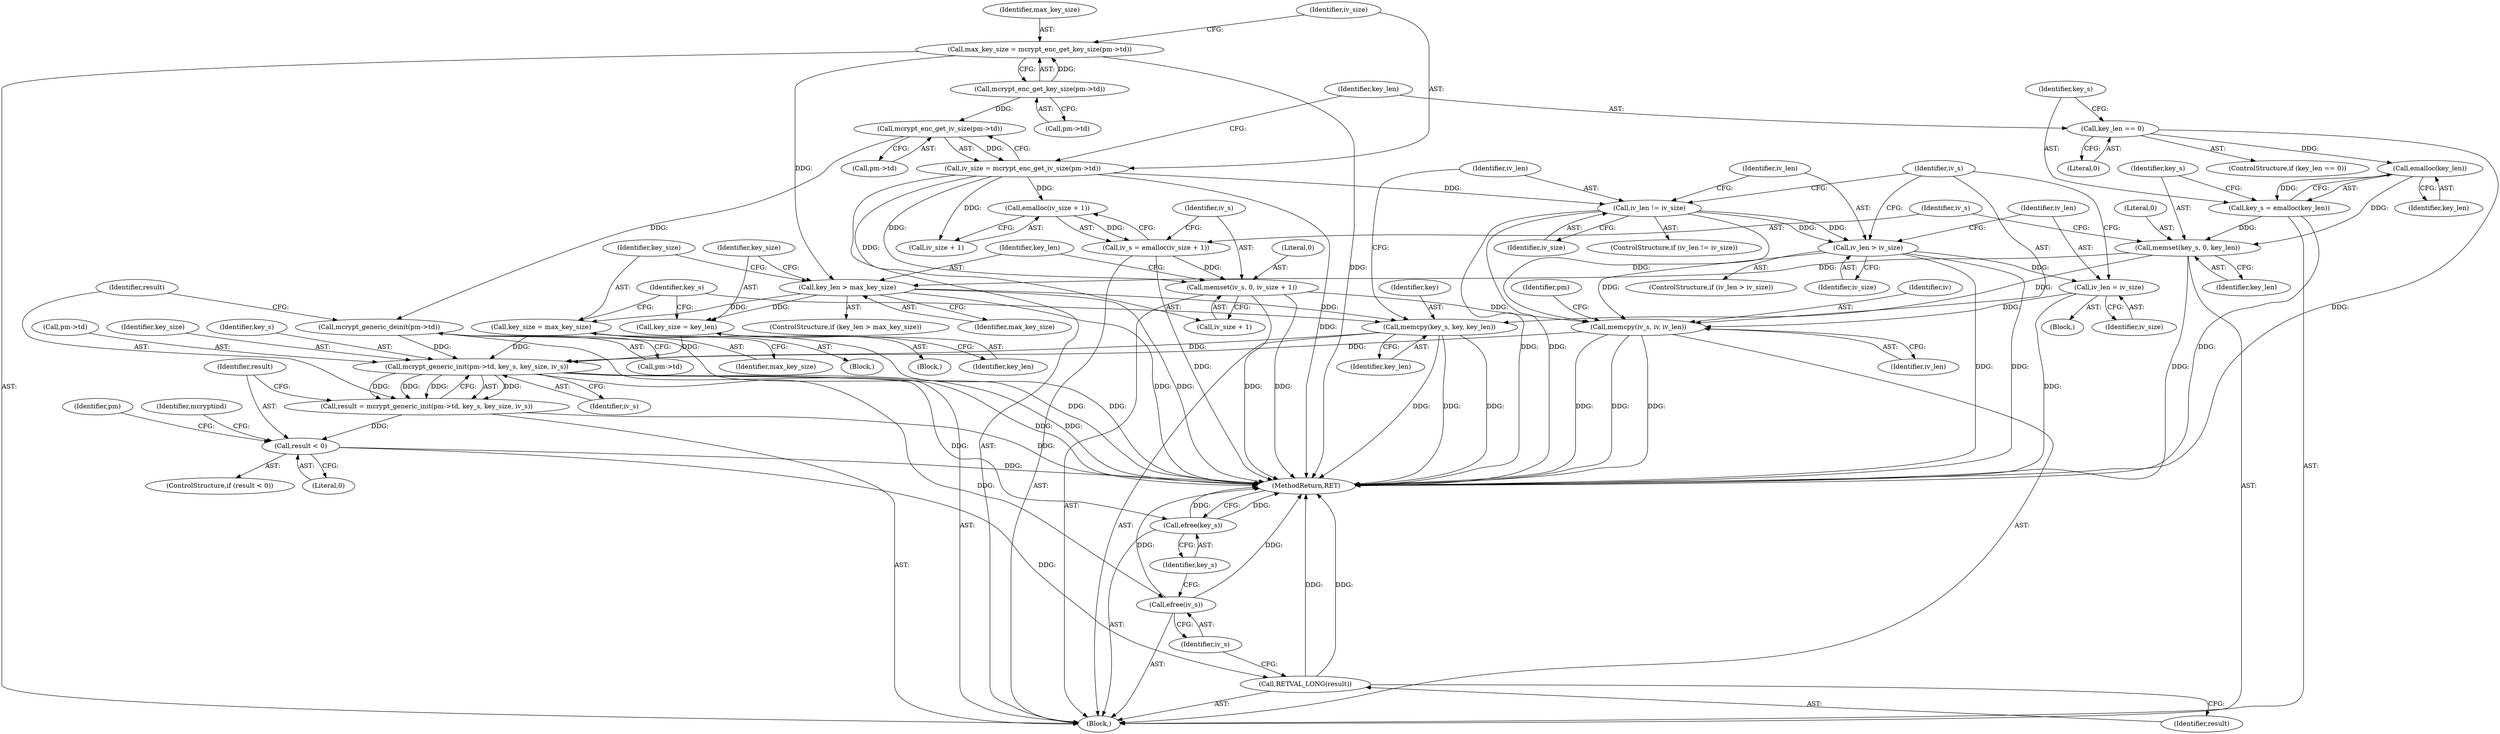 digraph "0_php-src_6c5211a0cef0cc2854eaa387e0eb036e012904d0?w=1_0@pointer" {
"1000198" [label="(Call,mcrypt_generic_init(pm->td, key_s, key_size, iv_s))"];
"1000192" [label="(Call,mcrypt_generic_deinit(pm->td))"];
"1000129" [label="(Call,mcrypt_enc_get_iv_size(pm->td))"];
"1000123" [label="(Call,mcrypt_enc_get_key_size(pm->td))"];
"1000171" [label="(Call,memcpy(key_s, key, key_len))"];
"1000142" [label="(Call,memset(key_s, 0, key_len))"];
"1000138" [label="(Call,key_s = emalloc(key_len))"];
"1000140" [label="(Call,emalloc(key_len))"];
"1000134" [label="(Call,key_len == 0)"];
"1000159" [label="(Call,key_len > max_key_size)"];
"1000121" [label="(Call,max_key_size = mcrypt_enc_get_key_size(pm->td))"];
"1000163" [label="(Call,key_size = max_key_size)"];
"1000168" [label="(Call,key_size = key_len)"];
"1000188" [label="(Call,memcpy(iv_s, iv, iv_len))"];
"1000152" [label="(Call,memset(iv_s, 0, iv_size + 1))"];
"1000146" [label="(Call,iv_s = emalloc(iv_size + 1))"];
"1000148" [label="(Call,emalloc(iv_size + 1))"];
"1000127" [label="(Call,iv_size = mcrypt_enc_get_iv_size(pm->td))"];
"1000181" [label="(Call,iv_len > iv_size)"];
"1000176" [label="(Call,iv_len != iv_size)"];
"1000185" [label="(Call,iv_len = iv_size)"];
"1000196" [label="(Call,result = mcrypt_generic_init(pm->td, key_s, key_size, iv_s))"];
"1000206" [label="(Call,result < 0)"];
"1000230" [label="(Call,RETVAL_LONG(result))"];
"1000232" [label="(Call,efree(iv_s))"];
"1000234" [label="(Call,efree(key_s))"];
"1000175" [label="(ControlStructure,if (iv_len != iv_size))"];
"1000154" [label="(Literal,0)"];
"1000141" [label="(Identifier,key_len)"];
"1000180" [label="(ControlStructure,if (iv_len > iv_size))"];
"1000162" [label="(Block,)"];
"1000142" [label="(Call,memset(key_s, 0, key_len))"];
"1000138" [label="(Call,key_s = emalloc(key_len))"];
"1000205" [label="(ControlStructure,if (result < 0))"];
"1000140" [label="(Call,emalloc(key_len))"];
"1000183" [label="(Identifier,iv_size)"];
"1000153" [label="(Identifier,iv_s)"];
"1000168" [label="(Call,key_size = key_len)"];
"1000103" [label="(Block,)"];
"1000235" [label="(Identifier,key_s)"];
"1000123" [label="(Call,mcrypt_enc_get_key_size(pm->td))"];
"1000163" [label="(Call,key_size = max_key_size)"];
"1000227" [label="(Identifier,pm)"];
"1000173" [label="(Identifier,key)"];
"1000155" [label="(Call,iv_size + 1)"];
"1000136" [label="(Literal,0)"];
"1000186" [label="(Identifier,iv_len)"];
"1000203" [label="(Identifier,key_size)"];
"1000161" [label="(Identifier,max_key_size)"];
"1000170" [label="(Identifier,key_len)"];
"1000129" [label="(Call,mcrypt_enc_get_iv_size(pm->td))"];
"1000135" [label="(Identifier,key_len)"];
"1000176" [label="(Call,iv_len != iv_size)"];
"1000177" [label="(Identifier,iv_len)"];
"1000172" [label="(Identifier,key_s)"];
"1000206" [label="(Call,result < 0)"];
"1000192" [label="(Call,mcrypt_generic_deinit(pm->td))"];
"1000164" [label="(Identifier,key_size)"];
"1000233" [label="(Identifier,iv_s)"];
"1000147" [label="(Identifier,iv_s)"];
"1000232" [label="(Call,efree(iv_s))"];
"1000174" [label="(Identifier,key_len)"];
"1000160" [label="(Identifier,key_len)"];
"1000169" [label="(Identifier,key_size)"];
"1000165" [label="(Identifier,max_key_size)"];
"1000185" [label="(Call,iv_len = iv_size)"];
"1000198" [label="(Call,mcrypt_generic_init(pm->td, key_s, key_size, iv_s))"];
"1000133" [label="(ControlStructure,if (key_len == 0))"];
"1000202" [label="(Identifier,key_s)"];
"1000134" [label="(Call,key_len == 0)"];
"1000197" [label="(Identifier,result)"];
"1000230" [label="(Call,RETVAL_LONG(result))"];
"1000145" [label="(Identifier,key_len)"];
"1000149" [label="(Call,iv_size + 1)"];
"1000184" [label="(Block,)"];
"1000122" [label="(Identifier,max_key_size)"];
"1000193" [label="(Call,pm->td)"];
"1000128" [label="(Identifier,iv_size)"];
"1000189" [label="(Identifier,iv_s)"];
"1000152" [label="(Call,memset(iv_s, 0, iv_size + 1))"];
"1000187" [label="(Identifier,iv_size)"];
"1000207" [label="(Identifier,result)"];
"1000196" [label="(Call,result = mcrypt_generic_init(pm->td, key_s, key_size, iv_s))"];
"1000199" [label="(Call,pm->td)"];
"1000178" [label="(Identifier,iv_size)"];
"1000158" [label="(ControlStructure,if (key_len > max_key_size))"];
"1000231" [label="(Identifier,result)"];
"1000139" [label="(Identifier,key_s)"];
"1000212" [label="(Identifier,mcryptind)"];
"1000167" [label="(Block,)"];
"1000204" [label="(Identifier,iv_s)"];
"1000236" [label="(MethodReturn,RET)"];
"1000127" [label="(Call,iv_size = mcrypt_enc_get_iv_size(pm->td))"];
"1000234" [label="(Call,efree(key_s))"];
"1000191" [label="(Identifier,iv_len)"];
"1000148" [label="(Call,emalloc(iv_size + 1))"];
"1000171" [label="(Call,memcpy(key_s, key, key_len))"];
"1000146" [label="(Call,iv_s = emalloc(iv_size + 1))"];
"1000188" [label="(Call,memcpy(iv_s, iv, iv_len))"];
"1000130" [label="(Call,pm->td)"];
"1000159" [label="(Call,key_len > max_key_size)"];
"1000143" [label="(Identifier,key_s)"];
"1000181" [label="(Call,iv_len > iv_size)"];
"1000121" [label="(Call,max_key_size = mcrypt_enc_get_key_size(pm->td))"];
"1000208" [label="(Literal,0)"];
"1000182" [label="(Identifier,iv_len)"];
"1000194" [label="(Identifier,pm)"];
"1000190" [label="(Identifier,iv)"];
"1000124" [label="(Call,pm->td)"];
"1000144" [label="(Literal,0)"];
"1000198" -> "1000196"  [label="AST: "];
"1000198" -> "1000204"  [label="CFG: "];
"1000199" -> "1000198"  [label="AST: "];
"1000202" -> "1000198"  [label="AST: "];
"1000203" -> "1000198"  [label="AST: "];
"1000204" -> "1000198"  [label="AST: "];
"1000196" -> "1000198"  [label="CFG: "];
"1000198" -> "1000236"  [label="DDG: "];
"1000198" -> "1000236"  [label="DDG: "];
"1000198" -> "1000196"  [label="DDG: "];
"1000198" -> "1000196"  [label="DDG: "];
"1000198" -> "1000196"  [label="DDG: "];
"1000198" -> "1000196"  [label="DDG: "];
"1000192" -> "1000198"  [label="DDG: "];
"1000171" -> "1000198"  [label="DDG: "];
"1000163" -> "1000198"  [label="DDG: "];
"1000168" -> "1000198"  [label="DDG: "];
"1000188" -> "1000198"  [label="DDG: "];
"1000198" -> "1000232"  [label="DDG: "];
"1000198" -> "1000234"  [label="DDG: "];
"1000192" -> "1000103"  [label="AST: "];
"1000192" -> "1000193"  [label="CFG: "];
"1000193" -> "1000192"  [label="AST: "];
"1000197" -> "1000192"  [label="CFG: "];
"1000192" -> "1000236"  [label="DDG: "];
"1000129" -> "1000192"  [label="DDG: "];
"1000129" -> "1000127"  [label="AST: "];
"1000129" -> "1000130"  [label="CFG: "];
"1000130" -> "1000129"  [label="AST: "];
"1000127" -> "1000129"  [label="CFG: "];
"1000129" -> "1000127"  [label="DDG: "];
"1000123" -> "1000129"  [label="DDG: "];
"1000123" -> "1000121"  [label="AST: "];
"1000123" -> "1000124"  [label="CFG: "];
"1000124" -> "1000123"  [label="AST: "];
"1000121" -> "1000123"  [label="CFG: "];
"1000123" -> "1000121"  [label="DDG: "];
"1000171" -> "1000103"  [label="AST: "];
"1000171" -> "1000174"  [label="CFG: "];
"1000172" -> "1000171"  [label="AST: "];
"1000173" -> "1000171"  [label="AST: "];
"1000174" -> "1000171"  [label="AST: "];
"1000177" -> "1000171"  [label="CFG: "];
"1000171" -> "1000236"  [label="DDG: "];
"1000171" -> "1000236"  [label="DDG: "];
"1000171" -> "1000236"  [label="DDG: "];
"1000142" -> "1000171"  [label="DDG: "];
"1000159" -> "1000171"  [label="DDG: "];
"1000142" -> "1000103"  [label="AST: "];
"1000142" -> "1000145"  [label="CFG: "];
"1000143" -> "1000142"  [label="AST: "];
"1000144" -> "1000142"  [label="AST: "];
"1000145" -> "1000142"  [label="AST: "];
"1000147" -> "1000142"  [label="CFG: "];
"1000142" -> "1000236"  [label="DDG: "];
"1000138" -> "1000142"  [label="DDG: "];
"1000140" -> "1000142"  [label="DDG: "];
"1000142" -> "1000159"  [label="DDG: "];
"1000138" -> "1000103"  [label="AST: "];
"1000138" -> "1000140"  [label="CFG: "];
"1000139" -> "1000138"  [label="AST: "];
"1000140" -> "1000138"  [label="AST: "];
"1000143" -> "1000138"  [label="CFG: "];
"1000138" -> "1000236"  [label="DDG: "];
"1000140" -> "1000138"  [label="DDG: "];
"1000140" -> "1000141"  [label="CFG: "];
"1000141" -> "1000140"  [label="AST: "];
"1000134" -> "1000140"  [label="DDG: "];
"1000134" -> "1000133"  [label="AST: "];
"1000134" -> "1000136"  [label="CFG: "];
"1000135" -> "1000134"  [label="AST: "];
"1000136" -> "1000134"  [label="AST: "];
"1000139" -> "1000134"  [label="CFG: "];
"1000134" -> "1000236"  [label="DDG: "];
"1000159" -> "1000158"  [label="AST: "];
"1000159" -> "1000161"  [label="CFG: "];
"1000160" -> "1000159"  [label="AST: "];
"1000161" -> "1000159"  [label="AST: "];
"1000164" -> "1000159"  [label="CFG: "];
"1000169" -> "1000159"  [label="CFG: "];
"1000159" -> "1000236"  [label="DDG: "];
"1000159" -> "1000236"  [label="DDG: "];
"1000121" -> "1000159"  [label="DDG: "];
"1000159" -> "1000163"  [label="DDG: "];
"1000159" -> "1000168"  [label="DDG: "];
"1000121" -> "1000103"  [label="AST: "];
"1000122" -> "1000121"  [label="AST: "];
"1000128" -> "1000121"  [label="CFG: "];
"1000121" -> "1000236"  [label="DDG: "];
"1000163" -> "1000162"  [label="AST: "];
"1000163" -> "1000165"  [label="CFG: "];
"1000164" -> "1000163"  [label="AST: "];
"1000165" -> "1000163"  [label="AST: "];
"1000172" -> "1000163"  [label="CFG: "];
"1000163" -> "1000236"  [label="DDG: "];
"1000168" -> "1000167"  [label="AST: "];
"1000168" -> "1000170"  [label="CFG: "];
"1000169" -> "1000168"  [label="AST: "];
"1000170" -> "1000168"  [label="AST: "];
"1000172" -> "1000168"  [label="CFG: "];
"1000188" -> "1000103"  [label="AST: "];
"1000188" -> "1000191"  [label="CFG: "];
"1000189" -> "1000188"  [label="AST: "];
"1000190" -> "1000188"  [label="AST: "];
"1000191" -> "1000188"  [label="AST: "];
"1000194" -> "1000188"  [label="CFG: "];
"1000188" -> "1000236"  [label="DDG: "];
"1000188" -> "1000236"  [label="DDG: "];
"1000188" -> "1000236"  [label="DDG: "];
"1000152" -> "1000188"  [label="DDG: "];
"1000181" -> "1000188"  [label="DDG: "];
"1000185" -> "1000188"  [label="DDG: "];
"1000176" -> "1000188"  [label="DDG: "];
"1000152" -> "1000103"  [label="AST: "];
"1000152" -> "1000155"  [label="CFG: "];
"1000153" -> "1000152"  [label="AST: "];
"1000154" -> "1000152"  [label="AST: "];
"1000155" -> "1000152"  [label="AST: "];
"1000160" -> "1000152"  [label="CFG: "];
"1000152" -> "1000236"  [label="DDG: "];
"1000152" -> "1000236"  [label="DDG: "];
"1000146" -> "1000152"  [label="DDG: "];
"1000127" -> "1000152"  [label="DDG: "];
"1000146" -> "1000103"  [label="AST: "];
"1000146" -> "1000148"  [label="CFG: "];
"1000147" -> "1000146"  [label="AST: "];
"1000148" -> "1000146"  [label="AST: "];
"1000153" -> "1000146"  [label="CFG: "];
"1000146" -> "1000236"  [label="DDG: "];
"1000148" -> "1000146"  [label="DDG: "];
"1000148" -> "1000149"  [label="CFG: "];
"1000149" -> "1000148"  [label="AST: "];
"1000127" -> "1000148"  [label="DDG: "];
"1000127" -> "1000103"  [label="AST: "];
"1000128" -> "1000127"  [label="AST: "];
"1000135" -> "1000127"  [label="CFG: "];
"1000127" -> "1000236"  [label="DDG: "];
"1000127" -> "1000149"  [label="DDG: "];
"1000127" -> "1000155"  [label="DDG: "];
"1000127" -> "1000176"  [label="DDG: "];
"1000181" -> "1000180"  [label="AST: "];
"1000181" -> "1000183"  [label="CFG: "];
"1000182" -> "1000181"  [label="AST: "];
"1000183" -> "1000181"  [label="AST: "];
"1000186" -> "1000181"  [label="CFG: "];
"1000189" -> "1000181"  [label="CFG: "];
"1000181" -> "1000236"  [label="DDG: "];
"1000181" -> "1000236"  [label="DDG: "];
"1000176" -> "1000181"  [label="DDG: "];
"1000176" -> "1000181"  [label="DDG: "];
"1000181" -> "1000185"  [label="DDG: "];
"1000176" -> "1000175"  [label="AST: "];
"1000176" -> "1000178"  [label="CFG: "];
"1000177" -> "1000176"  [label="AST: "];
"1000178" -> "1000176"  [label="AST: "];
"1000182" -> "1000176"  [label="CFG: "];
"1000189" -> "1000176"  [label="CFG: "];
"1000176" -> "1000236"  [label="DDG: "];
"1000176" -> "1000236"  [label="DDG: "];
"1000185" -> "1000184"  [label="AST: "];
"1000185" -> "1000187"  [label="CFG: "];
"1000186" -> "1000185"  [label="AST: "];
"1000187" -> "1000185"  [label="AST: "];
"1000189" -> "1000185"  [label="CFG: "];
"1000185" -> "1000236"  [label="DDG: "];
"1000196" -> "1000103"  [label="AST: "];
"1000197" -> "1000196"  [label="AST: "];
"1000207" -> "1000196"  [label="CFG: "];
"1000196" -> "1000236"  [label="DDG: "];
"1000196" -> "1000206"  [label="DDG: "];
"1000206" -> "1000205"  [label="AST: "];
"1000206" -> "1000208"  [label="CFG: "];
"1000207" -> "1000206"  [label="AST: "];
"1000208" -> "1000206"  [label="AST: "];
"1000212" -> "1000206"  [label="CFG: "];
"1000227" -> "1000206"  [label="CFG: "];
"1000206" -> "1000236"  [label="DDG: "];
"1000206" -> "1000230"  [label="DDG: "];
"1000230" -> "1000103"  [label="AST: "];
"1000230" -> "1000231"  [label="CFG: "];
"1000231" -> "1000230"  [label="AST: "];
"1000233" -> "1000230"  [label="CFG: "];
"1000230" -> "1000236"  [label="DDG: "];
"1000230" -> "1000236"  [label="DDG: "];
"1000232" -> "1000103"  [label="AST: "];
"1000232" -> "1000233"  [label="CFG: "];
"1000233" -> "1000232"  [label="AST: "];
"1000235" -> "1000232"  [label="CFG: "];
"1000232" -> "1000236"  [label="DDG: "];
"1000232" -> "1000236"  [label="DDG: "];
"1000234" -> "1000103"  [label="AST: "];
"1000234" -> "1000235"  [label="CFG: "];
"1000235" -> "1000234"  [label="AST: "];
"1000236" -> "1000234"  [label="CFG: "];
"1000234" -> "1000236"  [label="DDG: "];
"1000234" -> "1000236"  [label="DDG: "];
}
